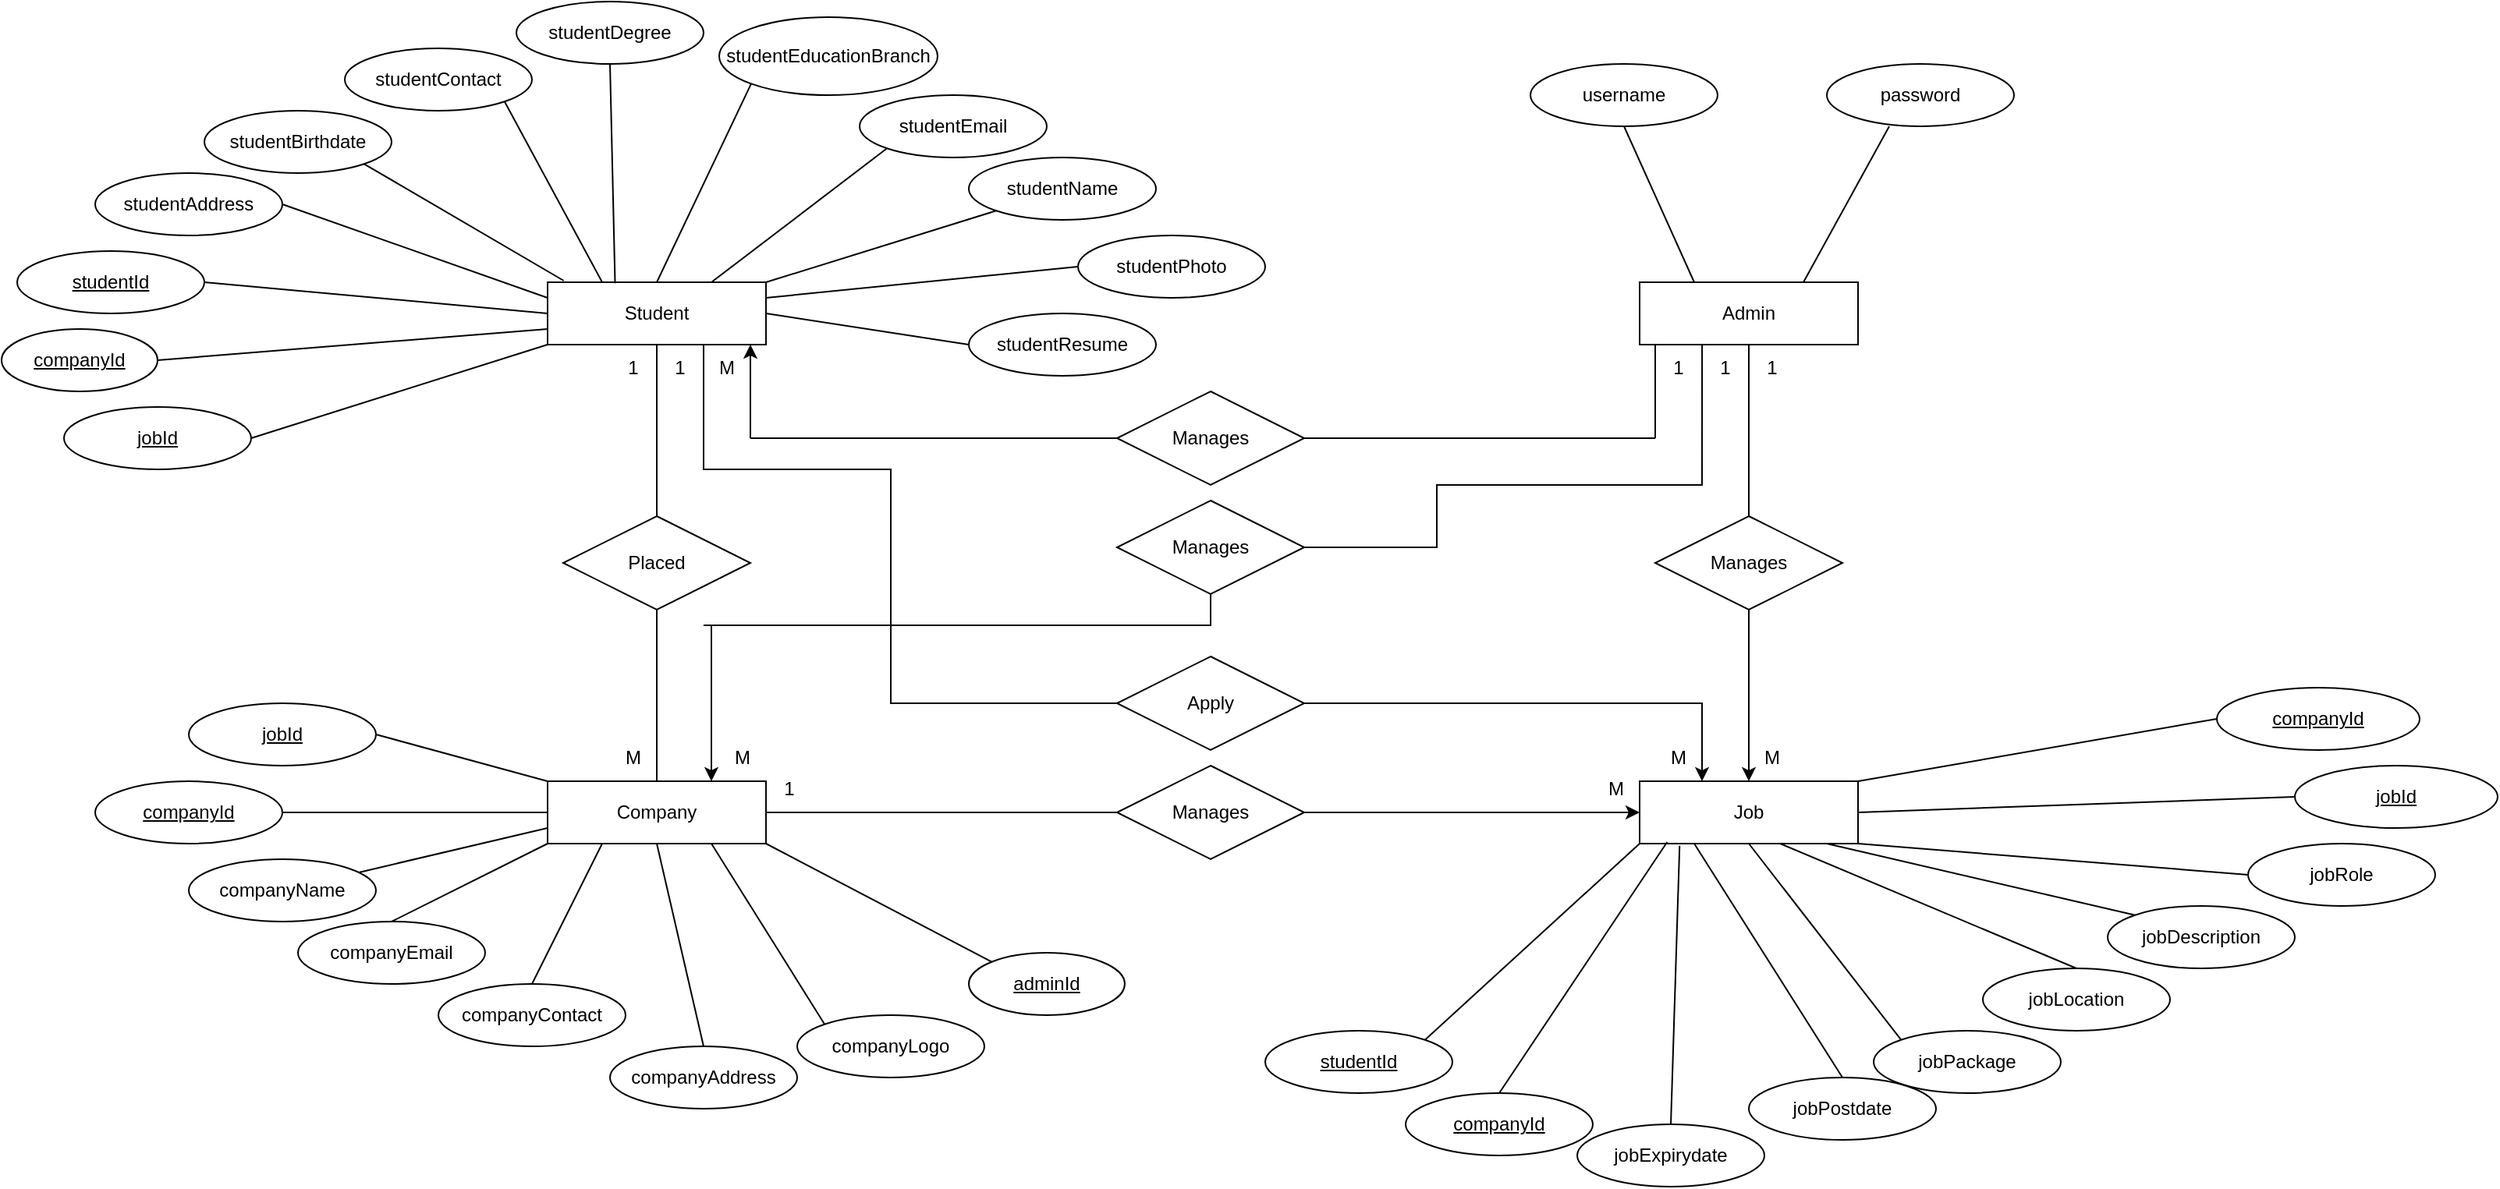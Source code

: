 <mxfile version="18.1.1" type="github">
  <diagram id="R2lEEEUBdFMjLlhIrx00" name="Page-1">
    <mxGraphModel dx="1888" dy="481" grid="1" gridSize="10" guides="1" tooltips="1" connect="1" arrows="1" fold="1" page="1" pageScale="1" pageWidth="850" pageHeight="1100" math="0" shadow="0" extFonts="Permanent Marker^https://fonts.googleapis.com/css?family=Permanent+Marker">
      <root>
        <mxCell id="0" />
        <mxCell id="1" parent="0" />
        <mxCell id="Cz0Fd0L8Cuyesp5xmP6k-1" value="Student" style="rounded=0;whiteSpace=wrap;html=1;" parent="1" vertex="1">
          <mxGeometry x="60" y="200" width="140" height="40" as="geometry" />
        </mxCell>
        <mxCell id="Cz0Fd0L8Cuyesp5xmP6k-5" value="studentName" style="ellipse;whiteSpace=wrap;html=1;" parent="1" vertex="1">
          <mxGeometry x="330" y="120" width="120" height="40" as="geometry" />
        </mxCell>
        <mxCell id="Cz0Fd0L8Cuyesp5xmP6k-6" value="studentEmail" style="ellipse;whiteSpace=wrap;html=1;" parent="1" vertex="1">
          <mxGeometry x="260" y="80" width="120" height="40" as="geometry" />
        </mxCell>
        <mxCell id="Cz0Fd0L8Cuyesp5xmP6k-7" value="studentEducationBranch" style="ellipse;whiteSpace=wrap;html=1;" parent="1" vertex="1">
          <mxGeometry x="170" y="30" width="140" height="50" as="geometry" />
        </mxCell>
        <mxCell id="Cz0Fd0L8Cuyesp5xmP6k-8" value="studentDegree" style="ellipse;whiteSpace=wrap;html=1;" parent="1" vertex="1">
          <mxGeometry x="40" y="20" width="120" height="40" as="geometry" />
        </mxCell>
        <mxCell id="Cz0Fd0L8Cuyesp5xmP6k-9" value="studentContact" style="ellipse;whiteSpace=wrap;html=1;" parent="1" vertex="1">
          <mxGeometry x="-70" y="50" width="120" height="40" as="geometry" />
        </mxCell>
        <mxCell id="Cz0Fd0L8Cuyesp5xmP6k-10" value="studentBirthdate" style="ellipse;whiteSpace=wrap;html=1;" parent="1" vertex="1">
          <mxGeometry x="-160" y="90" width="120" height="40" as="geometry" />
        </mxCell>
        <mxCell id="Cz0Fd0L8Cuyesp5xmP6k-11" value="studentAddress" style="ellipse;whiteSpace=wrap;html=1;" parent="1" vertex="1">
          <mxGeometry x="-230" y="130" width="120" height="40" as="geometry" />
        </mxCell>
        <mxCell id="Cz0Fd0L8Cuyesp5xmP6k-13" value="" style="endArrow=none;html=1;rounded=0;entryX=0.5;entryY=1;entryDx=0;entryDy=0;exitX=0.309;exitY=0.015;exitDx=0;exitDy=0;exitPerimeter=0;" parent="1" source="Cz0Fd0L8Cuyesp5xmP6k-1" target="Cz0Fd0L8Cuyesp5xmP6k-8" edge="1">
          <mxGeometry width="50" height="50" relative="1" as="geometry">
            <mxPoint x="190" y="170" as="sourcePoint" />
            <mxPoint x="240" y="120" as="targetPoint" />
          </mxGeometry>
        </mxCell>
        <mxCell id="Cz0Fd0L8Cuyesp5xmP6k-14" value="" style="endArrow=none;html=1;rounded=0;entryX=0;entryY=1;entryDx=0;entryDy=0;exitX=0.5;exitY=0;exitDx=0;exitDy=0;" parent="1" source="Cz0Fd0L8Cuyesp5xmP6k-1" target="Cz0Fd0L8Cuyesp5xmP6k-7" edge="1">
          <mxGeometry width="50" height="50" relative="1" as="geometry">
            <mxPoint x="200" y="180" as="sourcePoint" />
            <mxPoint x="220" y="130" as="targetPoint" />
          </mxGeometry>
        </mxCell>
        <mxCell id="Cz0Fd0L8Cuyesp5xmP6k-15" value="" style="endArrow=none;html=1;rounded=0;entryX=0;entryY=1;entryDx=0;entryDy=0;exitX=0.75;exitY=0;exitDx=0;exitDy=0;" parent="1" source="Cz0Fd0L8Cuyesp5xmP6k-1" target="Cz0Fd0L8Cuyesp5xmP6k-6" edge="1">
          <mxGeometry width="50" height="50" relative="1" as="geometry">
            <mxPoint x="210" y="190" as="sourcePoint" />
            <mxPoint x="260" y="140" as="targetPoint" />
          </mxGeometry>
        </mxCell>
        <mxCell id="Cz0Fd0L8Cuyesp5xmP6k-16" value="" style="endArrow=none;html=1;rounded=0;entryX=1;entryY=0.5;entryDx=0;entryDy=0;exitX=0;exitY=0.75;exitDx=0;exitDy=0;" parent="1" source="Cz0Fd0L8Cuyesp5xmP6k-1" edge="1">
          <mxGeometry width="50" height="50" relative="1" as="geometry">
            <mxPoint x="220" y="200" as="sourcePoint" />
            <mxPoint x="-190" y="250" as="targetPoint" />
          </mxGeometry>
        </mxCell>
        <mxCell id="Cz0Fd0L8Cuyesp5xmP6k-18" value="" style="endArrow=none;html=1;rounded=0;entryX=1;entryY=0.5;entryDx=0;entryDy=0;exitX=0;exitY=0.5;exitDx=0;exitDy=0;" parent="1" source="Cz0Fd0L8Cuyesp5xmP6k-1" edge="1">
          <mxGeometry width="50" height="50" relative="1" as="geometry">
            <mxPoint x="240" y="220" as="sourcePoint" />
            <mxPoint x="-160" y="200" as="targetPoint" />
          </mxGeometry>
        </mxCell>
        <mxCell id="Cz0Fd0L8Cuyesp5xmP6k-19" value="" style="endArrow=none;html=1;rounded=0;entryX=0;entryY=1;entryDx=0;entryDy=0;exitX=1;exitY=0;exitDx=0;exitDy=0;exitPerimeter=0;" parent="1" source="Cz0Fd0L8Cuyesp5xmP6k-1" target="Cz0Fd0L8Cuyesp5xmP6k-5" edge="1">
          <mxGeometry width="50" height="50" relative="1" as="geometry">
            <mxPoint x="250" y="230" as="sourcePoint" />
            <mxPoint x="300" y="180" as="targetPoint" />
          </mxGeometry>
        </mxCell>
        <mxCell id="Cz0Fd0L8Cuyesp5xmP6k-20" value="" style="endArrow=none;html=1;rounded=0;entryX=1;entryY=0.5;entryDx=0;entryDy=0;exitX=0;exitY=0.25;exitDx=0;exitDy=0;" parent="1" source="Cz0Fd0L8Cuyesp5xmP6k-1" target="Cz0Fd0L8Cuyesp5xmP6k-11" edge="1">
          <mxGeometry width="50" height="50" relative="1" as="geometry">
            <mxPoint x="260" y="240" as="sourcePoint" />
            <mxPoint x="310" y="190" as="targetPoint" />
          </mxGeometry>
        </mxCell>
        <mxCell id="Cz0Fd0L8Cuyesp5xmP6k-21" value="" style="endArrow=none;html=1;rounded=0;entryX=1;entryY=1;entryDx=0;entryDy=0;exitX=0.074;exitY=-0.025;exitDx=0;exitDy=0;exitPerimeter=0;" parent="1" source="Cz0Fd0L8Cuyesp5xmP6k-1" target="Cz0Fd0L8Cuyesp5xmP6k-10" edge="1">
          <mxGeometry width="50" height="50" relative="1" as="geometry">
            <mxPoint x="270" y="250" as="sourcePoint" />
            <mxPoint x="320" y="200" as="targetPoint" />
          </mxGeometry>
        </mxCell>
        <mxCell id="Cz0Fd0L8Cuyesp5xmP6k-22" value="" style="endArrow=none;html=1;rounded=0;entryX=1;entryY=1;entryDx=0;entryDy=0;exitX=0.25;exitY=0;exitDx=0;exitDy=0;" parent="1" source="Cz0Fd0L8Cuyesp5xmP6k-1" target="Cz0Fd0L8Cuyesp5xmP6k-9" edge="1">
          <mxGeometry width="50" height="50" relative="1" as="geometry">
            <mxPoint x="280" y="260" as="sourcePoint" />
            <mxPoint x="330" y="210" as="targetPoint" />
          </mxGeometry>
        </mxCell>
        <mxCell id="Cz0Fd0L8Cuyesp5xmP6k-23" value="studentId" style="ellipse;whiteSpace=wrap;html=1;align=center;fontStyle=4;" parent="1" vertex="1">
          <mxGeometry x="-280" y="180" width="120" height="40" as="geometry" />
        </mxCell>
        <mxCell id="Cz0Fd0L8Cuyesp5xmP6k-24" value="studentResume" style="ellipse;whiteSpace=wrap;html=1;" parent="1" vertex="1">
          <mxGeometry x="330" y="220" width="120" height="40" as="geometry" />
        </mxCell>
        <mxCell id="Cz0Fd0L8Cuyesp5xmP6k-25" value="studentPhoto" style="ellipse;whiteSpace=wrap;html=1;" parent="1" vertex="1">
          <mxGeometry x="400" y="170" width="120" height="40" as="geometry" />
        </mxCell>
        <mxCell id="Cz0Fd0L8Cuyesp5xmP6k-26" value="" style="endArrow=none;html=1;rounded=0;exitX=1;exitY=0.5;exitDx=0;exitDy=0;entryX=0;entryY=0.5;entryDx=0;entryDy=0;" parent="1" source="Cz0Fd0L8Cuyesp5xmP6k-1" target="Cz0Fd0L8Cuyesp5xmP6k-24" edge="1">
          <mxGeometry width="50" height="50" relative="1" as="geometry">
            <mxPoint x="190" y="170" as="sourcePoint" />
            <mxPoint x="320" y="230" as="targetPoint" />
          </mxGeometry>
        </mxCell>
        <mxCell id="Cz0Fd0L8Cuyesp5xmP6k-27" value="" style="endArrow=none;html=1;rounded=0;entryX=0;entryY=0.5;entryDx=0;entryDy=0;exitX=1;exitY=0.25;exitDx=0;exitDy=0;" parent="1" source="Cz0Fd0L8Cuyesp5xmP6k-1" target="Cz0Fd0L8Cuyesp5xmP6k-25" edge="1">
          <mxGeometry width="50" height="50" relative="1" as="geometry">
            <mxPoint x="200" y="180" as="sourcePoint" />
            <mxPoint x="250" y="130" as="targetPoint" />
          </mxGeometry>
        </mxCell>
        <mxCell id="Cz0Fd0L8Cuyesp5xmP6k-28" value="companyId" style="ellipse;whiteSpace=wrap;html=1;align=center;fontStyle=4;" parent="1" vertex="1">
          <mxGeometry x="-290" y="230" width="100" height="40" as="geometry" />
        </mxCell>
        <mxCell id="Cz0Fd0L8Cuyesp5xmP6k-51" value="Company" style="rounded=0;whiteSpace=wrap;html=1;" parent="1" vertex="1">
          <mxGeometry x="60" y="520" width="140" height="40" as="geometry" />
        </mxCell>
        <mxCell id="Cz0Fd0L8Cuyesp5xmP6k-52" value="companyId" style="ellipse;whiteSpace=wrap;html=1;align=center;fontStyle=4;" parent="1" vertex="1">
          <mxGeometry x="-230" y="520" width="120" height="40" as="geometry" />
        </mxCell>
        <mxCell id="Cz0Fd0L8Cuyesp5xmP6k-54" value="companyName" style="ellipse;whiteSpace=wrap;html=1;" parent="1" vertex="1">
          <mxGeometry x="-170" y="570" width="120" height="40" as="geometry" />
        </mxCell>
        <mxCell id="Cz0Fd0L8Cuyesp5xmP6k-55" value="companyContact" style="ellipse;whiteSpace=wrap;html=1;" parent="1" vertex="1">
          <mxGeometry x="-10" y="650" width="120" height="40" as="geometry" />
        </mxCell>
        <mxCell id="Cz0Fd0L8Cuyesp5xmP6k-56" value="companyEmail" style="ellipse;whiteSpace=wrap;html=1;" parent="1" vertex="1">
          <mxGeometry x="-100" y="610" width="120" height="40" as="geometry" />
        </mxCell>
        <mxCell id="Cz0Fd0L8Cuyesp5xmP6k-57" value="companyAddress" style="ellipse;whiteSpace=wrap;html=1;" parent="1" vertex="1">
          <mxGeometry x="100" y="690" width="120" height="40" as="geometry" />
        </mxCell>
        <mxCell id="Cz0Fd0L8Cuyesp5xmP6k-58" value="companyLogo" style="ellipse;whiteSpace=wrap;html=1;" parent="1" vertex="1">
          <mxGeometry x="220" y="670" width="120" height="40" as="geometry" />
        </mxCell>
        <mxCell id="Cz0Fd0L8Cuyesp5xmP6k-59" value="" style="endArrow=none;html=1;rounded=0;entryX=0;entryY=0.5;entryDx=0;entryDy=0;" parent="1" target="Cz0Fd0L8Cuyesp5xmP6k-51" edge="1">
          <mxGeometry width="50" height="50" relative="1" as="geometry">
            <mxPoint x="-110" y="540" as="sourcePoint" />
            <mxPoint x="-60" y="490" as="targetPoint" />
          </mxGeometry>
        </mxCell>
        <mxCell id="Cz0Fd0L8Cuyesp5xmP6k-60" value="" style="endArrow=none;html=1;rounded=0;exitX=0;exitY=0.75;exitDx=0;exitDy=0;" parent="1" source="Cz0Fd0L8Cuyesp5xmP6k-51" target="Cz0Fd0L8Cuyesp5xmP6k-54" edge="1">
          <mxGeometry width="50" height="50" relative="1" as="geometry">
            <mxPoint x="200" y="470" as="sourcePoint" />
            <mxPoint x="250" y="420" as="targetPoint" />
          </mxGeometry>
        </mxCell>
        <mxCell id="Cz0Fd0L8Cuyesp5xmP6k-61" value="" style="endArrow=none;html=1;rounded=0;entryX=0;entryY=1;entryDx=0;entryDy=0;exitX=0.5;exitY=0;exitDx=0;exitDy=0;" parent="1" source="Cz0Fd0L8Cuyesp5xmP6k-56" target="Cz0Fd0L8Cuyesp5xmP6k-51" edge="1">
          <mxGeometry width="50" height="50" relative="1" as="geometry">
            <mxPoint x="210" y="480" as="sourcePoint" />
            <mxPoint x="260" y="430" as="targetPoint" />
          </mxGeometry>
        </mxCell>
        <mxCell id="Cz0Fd0L8Cuyesp5xmP6k-62" value="" style="endArrow=none;html=1;rounded=0;entryX=0.5;entryY=0;entryDx=0;entryDy=0;exitX=0.25;exitY=1;exitDx=0;exitDy=0;" parent="1" source="Cz0Fd0L8Cuyesp5xmP6k-51" target="Cz0Fd0L8Cuyesp5xmP6k-55" edge="1">
          <mxGeometry width="50" height="50" relative="1" as="geometry">
            <mxPoint x="220" y="490" as="sourcePoint" />
            <mxPoint x="270" y="440" as="targetPoint" />
          </mxGeometry>
        </mxCell>
        <mxCell id="Cz0Fd0L8Cuyesp5xmP6k-63" value="" style="endArrow=none;html=1;rounded=0;entryX=0.5;entryY=1;entryDx=0;entryDy=0;exitX=0.5;exitY=0;exitDx=0;exitDy=0;" parent="1" source="Cz0Fd0L8Cuyesp5xmP6k-57" target="Cz0Fd0L8Cuyesp5xmP6k-51" edge="1">
          <mxGeometry width="50" height="50" relative="1" as="geometry">
            <mxPoint x="230" y="500" as="sourcePoint" />
            <mxPoint x="280" y="450" as="targetPoint" />
          </mxGeometry>
        </mxCell>
        <mxCell id="Cz0Fd0L8Cuyesp5xmP6k-64" value="" style="endArrow=none;html=1;rounded=0;entryX=0.75;entryY=1;entryDx=0;entryDy=0;exitX=0;exitY=0;exitDx=0;exitDy=0;" parent="1" source="Cz0Fd0L8Cuyesp5xmP6k-58" target="Cz0Fd0L8Cuyesp5xmP6k-51" edge="1">
          <mxGeometry width="50" height="50" relative="1" as="geometry">
            <mxPoint x="240" y="510" as="sourcePoint" />
            <mxPoint x="290" y="460" as="targetPoint" />
          </mxGeometry>
        </mxCell>
        <mxCell id="Cz0Fd0L8Cuyesp5xmP6k-65" value="" style="endArrow=none;html=1;rounded=0;entryX=0;entryY=0;entryDx=0;entryDy=0;exitX=1;exitY=1;exitDx=0;exitDy=0;" parent="1" source="Cz0Fd0L8Cuyesp5xmP6k-51" target="Cz0Fd0L8Cuyesp5xmP6k-66" edge="1">
          <mxGeometry width="50" height="50" relative="1" as="geometry">
            <mxPoint x="250" y="520" as="sourcePoint" />
            <mxPoint x="300" y="470" as="targetPoint" />
          </mxGeometry>
        </mxCell>
        <mxCell id="Cz0Fd0L8Cuyesp5xmP6k-66" value="adminId" style="ellipse;whiteSpace=wrap;html=1;align=center;fontStyle=4;" parent="1" vertex="1">
          <mxGeometry x="330" y="630" width="100" height="40" as="geometry" />
        </mxCell>
        <mxCell id="Cz0Fd0L8Cuyesp5xmP6k-69" value="Job" style="rounded=0;whiteSpace=wrap;html=1;" parent="1" vertex="1">
          <mxGeometry x="760" y="520" width="140" height="40" as="geometry" />
        </mxCell>
        <mxCell id="Cz0Fd0L8Cuyesp5xmP6k-70" value="jobRole" style="ellipse;whiteSpace=wrap;html=1;" parent="1" vertex="1">
          <mxGeometry x="1150" y="560" width="120" height="40" as="geometry" />
        </mxCell>
        <mxCell id="Cz0Fd0L8Cuyesp5xmP6k-71" value="jobLocation" style="ellipse;whiteSpace=wrap;html=1;" parent="1" vertex="1">
          <mxGeometry x="980" y="640" width="120" height="40" as="geometry" />
        </mxCell>
        <mxCell id="Cz0Fd0L8Cuyesp5xmP6k-72" value="jobPackage" style="ellipse;whiteSpace=wrap;html=1;" parent="1" vertex="1">
          <mxGeometry x="910" y="680" width="120" height="40" as="geometry" />
        </mxCell>
        <mxCell id="Cz0Fd0L8Cuyesp5xmP6k-73" value="jobPostdate" style="ellipse;whiteSpace=wrap;html=1;" parent="1" vertex="1">
          <mxGeometry x="830" y="710" width="120" height="40" as="geometry" />
        </mxCell>
        <mxCell id="Cz0Fd0L8Cuyesp5xmP6k-74" value="jobDescription" style="ellipse;whiteSpace=wrap;html=1;" parent="1" vertex="1">
          <mxGeometry x="1060" y="600" width="120" height="40" as="geometry" />
        </mxCell>
        <mxCell id="Cz0Fd0L8Cuyesp5xmP6k-75" value="jobExpirydate" style="ellipse;whiteSpace=wrap;html=1;" parent="1" vertex="1">
          <mxGeometry x="720" y="740" width="120" height="40" as="geometry" />
        </mxCell>
        <mxCell id="Cz0Fd0L8Cuyesp5xmP6k-77" value="jobId" style="ellipse;whiteSpace=wrap;html=1;align=center;fontStyle=4;" parent="1" vertex="1">
          <mxGeometry x="1180" y="510" width="130" height="40" as="geometry" />
        </mxCell>
        <mxCell id="Cz0Fd0L8Cuyesp5xmP6k-78" value="" style="endArrow=none;html=1;rounded=0;entryX=1;entryY=0.5;entryDx=0;entryDy=0;exitX=0;exitY=0.5;exitDx=0;exitDy=0;" parent="1" source="Cz0Fd0L8Cuyesp5xmP6k-77" target="Cz0Fd0L8Cuyesp5xmP6k-69" edge="1">
          <mxGeometry width="50" height="50" relative="1" as="geometry">
            <mxPoint x="970" y="590" as="sourcePoint" />
            <mxPoint x="990" y="520" as="targetPoint" />
          </mxGeometry>
        </mxCell>
        <mxCell id="Cz0Fd0L8Cuyesp5xmP6k-79" value="" style="endArrow=none;html=1;rounded=0;entryX=1;entryY=1;entryDx=0;entryDy=0;exitX=0;exitY=0.5;exitDx=0;exitDy=0;" parent="1" source="Cz0Fd0L8Cuyesp5xmP6k-70" target="Cz0Fd0L8Cuyesp5xmP6k-69" edge="1">
          <mxGeometry width="50" height="50" relative="1" as="geometry">
            <mxPoint x="980" y="600" as="sourcePoint" />
            <mxPoint x="1000" y="530" as="targetPoint" />
          </mxGeometry>
        </mxCell>
        <mxCell id="Cz0Fd0L8Cuyesp5xmP6k-80" value="" style="endArrow=none;html=1;rounded=0;exitX=0;exitY=0;exitDx=0;exitDy=0;" parent="1" source="Cz0Fd0L8Cuyesp5xmP6k-74" edge="1">
          <mxGeometry width="50" height="50" relative="1" as="geometry">
            <mxPoint x="990" y="610" as="sourcePoint" />
            <mxPoint x="880" y="560" as="targetPoint" />
          </mxGeometry>
        </mxCell>
        <mxCell id="Cz0Fd0L8Cuyesp5xmP6k-81" value="" style="endArrow=none;html=1;rounded=0;exitX=0.5;exitY=0;exitDx=0;exitDy=0;" parent="1" source="Cz0Fd0L8Cuyesp5xmP6k-71" edge="1">
          <mxGeometry width="50" height="50" relative="1" as="geometry">
            <mxPoint x="1000" y="620" as="sourcePoint" />
            <mxPoint x="850" y="560" as="targetPoint" />
          </mxGeometry>
        </mxCell>
        <mxCell id="Cz0Fd0L8Cuyesp5xmP6k-82" value="" style="endArrow=none;html=1;rounded=0;entryX=0.5;entryY=1;entryDx=0;entryDy=0;exitX=0;exitY=0;exitDx=0;exitDy=0;" parent="1" source="Cz0Fd0L8Cuyesp5xmP6k-72" target="Cz0Fd0L8Cuyesp5xmP6k-69" edge="1">
          <mxGeometry width="50" height="50" relative="1" as="geometry">
            <mxPoint x="1010" y="630" as="sourcePoint" />
            <mxPoint x="1030" y="560" as="targetPoint" />
          </mxGeometry>
        </mxCell>
        <mxCell id="Cz0Fd0L8Cuyesp5xmP6k-83" value="" style="endArrow=none;html=1;rounded=0;entryX=0.25;entryY=1;entryDx=0;entryDy=0;exitX=0.5;exitY=0;exitDx=0;exitDy=0;" parent="1" source="Cz0Fd0L8Cuyesp5xmP6k-73" target="Cz0Fd0L8Cuyesp5xmP6k-69" edge="1">
          <mxGeometry width="50" height="50" relative="1" as="geometry">
            <mxPoint x="1020" y="640" as="sourcePoint" />
            <mxPoint x="1040" y="570" as="targetPoint" />
          </mxGeometry>
        </mxCell>
        <mxCell id="Cz0Fd0L8Cuyesp5xmP6k-84" value="" style="endArrow=none;html=1;rounded=0;entryX=0.183;entryY=1.035;entryDx=0;entryDy=0;entryPerimeter=0;exitX=0.5;exitY=0;exitDx=0;exitDy=0;" parent="1" source="Cz0Fd0L8Cuyesp5xmP6k-75" target="Cz0Fd0L8Cuyesp5xmP6k-69" edge="1">
          <mxGeometry width="50" height="50" relative="1" as="geometry">
            <mxPoint x="1030" y="650" as="sourcePoint" />
            <mxPoint x="1050" y="580" as="targetPoint" />
          </mxGeometry>
        </mxCell>
        <mxCell id="Cz0Fd0L8Cuyesp5xmP6k-85" value="companyId" style="ellipse;whiteSpace=wrap;html=1;align=center;fontStyle=4;" parent="1" vertex="1">
          <mxGeometry x="610" y="720" width="120" height="40" as="geometry" />
        </mxCell>
        <mxCell id="Cz0Fd0L8Cuyesp5xmP6k-87" value="studentId" style="ellipse;whiteSpace=wrap;html=1;align=center;fontStyle=4;" parent="1" vertex="1">
          <mxGeometry x="520" y="680" width="120" height="40" as="geometry" />
        </mxCell>
        <mxCell id="Cz0Fd0L8Cuyesp5xmP6k-90" value="" style="endArrow=none;html=1;rounded=0;entryX=0;entryY=1;entryDx=0;entryDy=0;exitX=1;exitY=0;exitDx=0;exitDy=0;" parent="1" source="Cz0Fd0L8Cuyesp5xmP6k-87" target="Cz0Fd0L8Cuyesp5xmP6k-69" edge="1">
          <mxGeometry width="50" height="50" relative="1" as="geometry">
            <mxPoint x="800" y="780" as="sourcePoint" />
            <mxPoint x="805.62" y="581.4" as="targetPoint" />
          </mxGeometry>
        </mxCell>
        <mxCell id="Cz0Fd0L8Cuyesp5xmP6k-91" value="" style="endArrow=none;html=1;rounded=0;entryX=0.126;entryY=0.975;entryDx=0;entryDy=0;entryPerimeter=0;exitX=0.5;exitY=0;exitDx=0;exitDy=0;" parent="1" source="Cz0Fd0L8Cuyesp5xmP6k-85" target="Cz0Fd0L8Cuyesp5xmP6k-69" edge="1">
          <mxGeometry width="50" height="50" relative="1" as="geometry">
            <mxPoint x="810" y="790" as="sourcePoint" />
            <mxPoint x="815.62" y="591.4" as="targetPoint" />
          </mxGeometry>
        </mxCell>
        <mxCell id="Cz0Fd0L8Cuyesp5xmP6k-93" value="Admin" style="rounded=0;whiteSpace=wrap;html=1;" parent="1" vertex="1">
          <mxGeometry x="760" y="200" width="140" height="40" as="geometry" />
        </mxCell>
        <mxCell id="Cz0Fd0L8Cuyesp5xmP6k-101" value="" style="endArrow=none;html=1;rounded=0;exitX=0.25;exitY=0;exitDx=0;exitDy=0;" parent="1" source="Cz0Fd0L8Cuyesp5xmP6k-93" edge="1">
          <mxGeometry width="50" height="50" relative="1" as="geometry">
            <mxPoint x="800" y="220" as="sourcePoint" />
            <mxPoint x="750" y="100" as="targetPoint" />
          </mxGeometry>
        </mxCell>
        <mxCell id="Cz0Fd0L8Cuyesp5xmP6k-103" value="" style="endArrow=none;html=1;rounded=0;exitX=0.75;exitY=0;exitDx=0;exitDy=0;" parent="1" source="Cz0Fd0L8Cuyesp5xmP6k-93" edge="1">
          <mxGeometry width="50" height="50" relative="1" as="geometry">
            <mxPoint x="850" y="220" as="sourcePoint" />
            <mxPoint x="920" y="100" as="targetPoint" />
          </mxGeometry>
        </mxCell>
        <mxCell id="Cz0Fd0L8Cuyesp5xmP6k-113" value="Placed" style="shape=rhombus;perimeter=rhombusPerimeter;whiteSpace=wrap;html=1;align=center;" parent="1" vertex="1">
          <mxGeometry x="70" y="350" width="120" height="60" as="geometry" />
        </mxCell>
        <mxCell id="Cz0Fd0L8Cuyesp5xmP6k-117" value="" style="endArrow=none;html=1;rounded=0;exitX=0.5;exitY=1;exitDx=0;exitDy=0;entryX=0.5;entryY=0;entryDx=0;entryDy=0;" parent="1" source="Cz0Fd0L8Cuyesp5xmP6k-1" target="Cz0Fd0L8Cuyesp5xmP6k-113" edge="1">
          <mxGeometry relative="1" as="geometry">
            <mxPoint x="320" y="380" as="sourcePoint" />
            <mxPoint x="480" y="380" as="targetPoint" />
          </mxGeometry>
        </mxCell>
        <mxCell id="Cz0Fd0L8Cuyesp5xmP6k-118" value="" style="endArrow=none;html=1;rounded=0;exitX=0.5;exitY=1;exitDx=0;exitDy=0;entryX=0.5;entryY=0;entryDx=0;entryDy=0;" parent="1" source="Cz0Fd0L8Cuyesp5xmP6k-113" target="Cz0Fd0L8Cuyesp5xmP6k-51" edge="1">
          <mxGeometry relative="1" as="geometry">
            <mxPoint x="140" y="250" as="sourcePoint" />
            <mxPoint x="140" y="360" as="targetPoint" />
          </mxGeometry>
        </mxCell>
        <mxCell id="Cz0Fd0L8Cuyesp5xmP6k-121" value="1" style="text;html=1;strokeColor=none;fillColor=none;align=center;verticalAlign=middle;whiteSpace=wrap;rounded=0;" parent="1" vertex="1">
          <mxGeometry x="100" y="240" width="30" height="30" as="geometry" />
        </mxCell>
        <mxCell id="Cz0Fd0L8Cuyesp5xmP6k-122" value="M" style="text;html=1;strokeColor=none;fillColor=none;align=center;verticalAlign=middle;whiteSpace=wrap;rounded=0;" parent="1" vertex="1">
          <mxGeometry x="100" y="490" width="30" height="30" as="geometry" />
        </mxCell>
        <mxCell id="Cz0Fd0L8Cuyesp5xmP6k-130" value="username" style="ellipse;whiteSpace=wrap;html=1;" parent="1" vertex="1">
          <mxGeometry x="690" y="60" width="120" height="40" as="geometry" />
        </mxCell>
        <mxCell id="Cz0Fd0L8Cuyesp5xmP6k-132" value="password" style="ellipse;whiteSpace=wrap;html=1;" parent="1" vertex="1">
          <mxGeometry x="880" y="60" width="120" height="40" as="geometry" />
        </mxCell>
        <mxCell id="Cz0Fd0L8Cuyesp5xmP6k-133" value="Manages" style="shape=rhombus;perimeter=rhombusPerimeter;whiteSpace=wrap;html=1;align=center;" parent="1" vertex="1">
          <mxGeometry x="425" y="340" width="120" height="60" as="geometry" />
        </mxCell>
        <mxCell id="Cz0Fd0L8Cuyesp5xmP6k-134" value="Manages" style="shape=rhombus;perimeter=rhombusPerimeter;whiteSpace=wrap;html=1;align=center;" parent="1" vertex="1">
          <mxGeometry x="425" y="270" width="120" height="60" as="geometry" />
        </mxCell>
        <mxCell id="Cz0Fd0L8Cuyesp5xmP6k-136" value="Manages" style="shape=rhombus;perimeter=rhombusPerimeter;whiteSpace=wrap;html=1;align=center;" parent="1" vertex="1">
          <mxGeometry x="770" y="350" width="120" height="60" as="geometry" />
        </mxCell>
        <mxCell id="Cz0Fd0L8Cuyesp5xmP6k-137" value="" style="endArrow=classic;html=1;rounded=0;entryX=1;entryY=0;entryDx=0;entryDy=0;" parent="1" target="Cz0Fd0L8Cuyesp5xmP6k-142" edge="1">
          <mxGeometry width="50" height="50" relative="1" as="geometry">
            <mxPoint x="190" y="300" as="sourcePoint" />
            <mxPoint x="560" y="360" as="targetPoint" />
          </mxGeometry>
        </mxCell>
        <mxCell id="Cz0Fd0L8Cuyesp5xmP6k-138" value="" style="endArrow=none;html=1;rounded=0;entryX=0;entryY=0.5;entryDx=0;entryDy=0;" parent="1" target="Cz0Fd0L8Cuyesp5xmP6k-134" edge="1">
          <mxGeometry width="50" height="50" relative="1" as="geometry">
            <mxPoint x="190" y="300" as="sourcePoint" />
            <mxPoint x="420" y="300" as="targetPoint" />
            <Array as="points">
              <mxPoint x="320" y="300" />
            </Array>
          </mxGeometry>
        </mxCell>
        <mxCell id="Cz0Fd0L8Cuyesp5xmP6k-139" value="" style="endArrow=none;html=1;rounded=0;entryX=1;entryY=0.5;entryDx=0;entryDy=0;" parent="1" target="Cz0Fd0L8Cuyesp5xmP6k-134" edge="1">
          <mxGeometry width="50" height="50" relative="1" as="geometry">
            <mxPoint x="660" y="300" as="sourcePoint" />
            <mxPoint x="435" y="310" as="targetPoint" />
            <Array as="points">
              <mxPoint x="770" y="300" />
            </Array>
          </mxGeometry>
        </mxCell>
        <mxCell id="Cz0Fd0L8Cuyesp5xmP6k-140" value="" style="endArrow=none;html=1;rounded=0;entryX=0;entryY=0;entryDx=0;entryDy=0;" parent="1" target="Cz0Fd0L8Cuyesp5xmP6k-141" edge="1">
          <mxGeometry width="50" height="50" relative="1" as="geometry">
            <mxPoint x="770" y="300" as="sourcePoint" />
            <mxPoint x="560" y="360" as="targetPoint" />
          </mxGeometry>
        </mxCell>
        <mxCell id="Cz0Fd0L8Cuyesp5xmP6k-141" value="1" style="text;html=1;strokeColor=none;fillColor=none;align=center;verticalAlign=middle;whiteSpace=wrap;rounded=0;" parent="1" vertex="1">
          <mxGeometry x="770" y="240" width="30" height="30" as="geometry" />
        </mxCell>
        <mxCell id="Cz0Fd0L8Cuyesp5xmP6k-142" value="M" style="text;html=1;strokeColor=none;fillColor=none;align=center;verticalAlign=middle;whiteSpace=wrap;rounded=0;" parent="1" vertex="1">
          <mxGeometry x="160" y="240" width="30" height="30" as="geometry" />
        </mxCell>
        <mxCell id="Cz0Fd0L8Cuyesp5xmP6k-143" value="" style="endArrow=classic;html=1;rounded=0;exitX=0.5;exitY=1;exitDx=0;exitDy=0;entryX=0.5;entryY=0;entryDx=0;entryDy=0;" parent="1" source="Cz0Fd0L8Cuyesp5xmP6k-136" target="Cz0Fd0L8Cuyesp5xmP6k-69" edge="1">
          <mxGeometry width="50" height="50" relative="1" as="geometry">
            <mxPoint x="510" y="410" as="sourcePoint" />
            <mxPoint x="560" y="360" as="targetPoint" />
          </mxGeometry>
        </mxCell>
        <mxCell id="Cz0Fd0L8Cuyesp5xmP6k-144" value="" style="endArrow=none;html=1;rounded=0;entryX=0.5;entryY=1;entryDx=0;entryDy=0;exitX=0.5;exitY=0;exitDx=0;exitDy=0;" parent="1" source="Cz0Fd0L8Cuyesp5xmP6k-136" target="Cz0Fd0L8Cuyesp5xmP6k-93" edge="1">
          <mxGeometry width="50" height="50" relative="1" as="geometry">
            <mxPoint x="510" y="410" as="sourcePoint" />
            <mxPoint x="560" y="360" as="targetPoint" />
          </mxGeometry>
        </mxCell>
        <mxCell id="Cz0Fd0L8Cuyesp5xmP6k-145" value="M" style="text;html=1;strokeColor=none;fillColor=none;align=center;verticalAlign=middle;whiteSpace=wrap;rounded=0;" parent="1" vertex="1">
          <mxGeometry x="830" y="490" width="30" height="30" as="geometry" />
        </mxCell>
        <mxCell id="Cz0Fd0L8Cuyesp5xmP6k-146" value="1" style="text;html=1;strokeColor=none;fillColor=none;align=center;verticalAlign=middle;whiteSpace=wrap;rounded=0;" parent="1" vertex="1">
          <mxGeometry x="830" y="240" width="30" height="30" as="geometry" />
        </mxCell>
        <mxCell id="Cz0Fd0L8Cuyesp5xmP6k-147" value="" style="endArrow=classic;html=1;rounded=0;entryX=0.75;entryY=0;entryDx=0;entryDy=0;" parent="1" target="Cz0Fd0L8Cuyesp5xmP6k-51" edge="1">
          <mxGeometry width="50" height="50" relative="1" as="geometry">
            <mxPoint x="165" y="420" as="sourcePoint" />
            <mxPoint x="560" y="360" as="targetPoint" />
          </mxGeometry>
        </mxCell>
        <mxCell id="Cz0Fd0L8Cuyesp5xmP6k-148" value="" style="endArrow=none;html=1;rounded=0;entryX=0.5;entryY=1;entryDx=0;entryDy=0;" parent="1" target="Cz0Fd0L8Cuyesp5xmP6k-133" edge="1">
          <mxGeometry width="50" height="50" relative="1" as="geometry">
            <mxPoint x="160" y="420" as="sourcePoint" />
            <mxPoint x="480" y="440" as="targetPoint" />
            <Array as="points">
              <mxPoint x="485" y="420" />
            </Array>
          </mxGeometry>
        </mxCell>
        <mxCell id="Cz0Fd0L8Cuyesp5xmP6k-149" value="M" style="text;html=1;strokeColor=none;fillColor=none;align=center;verticalAlign=middle;whiteSpace=wrap;rounded=0;" parent="1" vertex="1">
          <mxGeometry x="170" y="490" width="30" height="30" as="geometry" />
        </mxCell>
        <mxCell id="Cz0Fd0L8Cuyesp5xmP6k-150" value="" style="endArrow=none;html=1;rounded=0;exitX=1;exitY=0.5;exitDx=0;exitDy=0;entryX=0.286;entryY=1;entryDx=0;entryDy=0;entryPerimeter=0;" parent="1" source="Cz0Fd0L8Cuyesp5xmP6k-133" target="Cz0Fd0L8Cuyesp5xmP6k-93" edge="1">
          <mxGeometry width="50" height="50" relative="1" as="geometry">
            <mxPoint x="510" y="410" as="sourcePoint" />
            <mxPoint x="800" y="250" as="targetPoint" />
            <Array as="points">
              <mxPoint x="630" y="370" />
              <mxPoint x="630" y="330" />
              <mxPoint x="800" y="330" />
            </Array>
          </mxGeometry>
        </mxCell>
        <mxCell id="Cz0Fd0L8Cuyesp5xmP6k-151" value="1" style="text;html=1;strokeColor=none;fillColor=none;align=center;verticalAlign=middle;whiteSpace=wrap;rounded=0;" parent="1" vertex="1">
          <mxGeometry x="800" y="240" width="30" height="30" as="geometry" />
        </mxCell>
        <mxCell id="Cz0Fd0L8Cuyesp5xmP6k-152" value="Apply" style="shape=rhombus;perimeter=rhombusPerimeter;whiteSpace=wrap;html=1;align=center;" parent="1" vertex="1">
          <mxGeometry x="425" y="440" width="120" height="60" as="geometry" />
        </mxCell>
        <mxCell id="Cz0Fd0L8Cuyesp5xmP6k-153" value="Manages" style="shape=rhombus;perimeter=rhombusPerimeter;whiteSpace=wrap;html=1;align=center;" parent="1" vertex="1">
          <mxGeometry x="425" y="510" width="120" height="60" as="geometry" />
        </mxCell>
        <mxCell id="Cz0Fd0L8Cuyesp5xmP6k-154" value="" style="endArrow=classic;html=1;rounded=0;entryX=0;entryY=0.5;entryDx=0;entryDy=0;exitX=1;exitY=0.5;exitDx=0;exitDy=0;" parent="1" source="Cz0Fd0L8Cuyesp5xmP6k-153" target="Cz0Fd0L8Cuyesp5xmP6k-69" edge="1">
          <mxGeometry width="50" height="50" relative="1" as="geometry">
            <mxPoint x="410" y="410" as="sourcePoint" />
            <mxPoint x="460" y="360" as="targetPoint" />
          </mxGeometry>
        </mxCell>
        <mxCell id="Cz0Fd0L8Cuyesp5xmP6k-155" value="" style="endArrow=none;html=1;rounded=0;exitX=1;exitY=0.5;exitDx=0;exitDy=0;entryX=0;entryY=0.5;entryDx=0;entryDy=0;" parent="1" source="Cz0Fd0L8Cuyesp5xmP6k-51" target="Cz0Fd0L8Cuyesp5xmP6k-153" edge="1">
          <mxGeometry width="50" height="50" relative="1" as="geometry">
            <mxPoint x="410" y="410" as="sourcePoint" />
            <mxPoint x="460" y="360" as="targetPoint" />
          </mxGeometry>
        </mxCell>
        <mxCell id="Cz0Fd0L8Cuyesp5xmP6k-156" value="1" style="text;html=1;strokeColor=none;fillColor=none;align=center;verticalAlign=middle;whiteSpace=wrap;rounded=0;" parent="1" vertex="1">
          <mxGeometry x="200" y="510" width="30" height="30" as="geometry" />
        </mxCell>
        <mxCell id="Cz0Fd0L8Cuyesp5xmP6k-157" value="M" style="text;html=1;strokeColor=none;fillColor=none;align=center;verticalAlign=middle;whiteSpace=wrap;rounded=0;" parent="1" vertex="1">
          <mxGeometry x="730" y="510" width="30" height="30" as="geometry" />
        </mxCell>
        <mxCell id="Cz0Fd0L8Cuyesp5xmP6k-158" value="" style="endArrow=none;html=1;rounded=0;exitX=0;exitY=0;exitDx=0;exitDy=0;entryX=0;entryY=0.5;entryDx=0;entryDy=0;" parent="1" source="Cz0Fd0L8Cuyesp5xmP6k-142" target="Cz0Fd0L8Cuyesp5xmP6k-152" edge="1">
          <mxGeometry width="50" height="50" relative="1" as="geometry">
            <mxPoint x="410" y="410" as="sourcePoint" />
            <mxPoint x="320" y="320" as="targetPoint" />
            <Array as="points">
              <mxPoint x="160" y="320" />
              <mxPoint x="280" y="320" />
              <mxPoint x="280" y="470" />
            </Array>
          </mxGeometry>
        </mxCell>
        <mxCell id="Cz0Fd0L8Cuyesp5xmP6k-160" value="1" style="text;html=1;strokeColor=none;fillColor=none;align=center;verticalAlign=middle;whiteSpace=wrap;rounded=0;" parent="1" vertex="1">
          <mxGeometry x="130" y="240" width="30" height="30" as="geometry" />
        </mxCell>
        <mxCell id="Cz0Fd0L8Cuyesp5xmP6k-161" value="" style="endArrow=classic;html=1;rounded=0;exitX=1;exitY=0.5;exitDx=0;exitDy=0;" parent="1" source="Cz0Fd0L8Cuyesp5xmP6k-152" edge="1">
          <mxGeometry width="50" height="50" relative="1" as="geometry">
            <mxPoint x="555" y="550" as="sourcePoint" />
            <mxPoint x="800" y="520" as="targetPoint" />
            <Array as="points">
              <mxPoint x="800" y="470" />
            </Array>
          </mxGeometry>
        </mxCell>
        <mxCell id="Cz0Fd0L8Cuyesp5xmP6k-162" value="M" style="text;html=1;strokeColor=none;fillColor=none;align=center;verticalAlign=middle;whiteSpace=wrap;rounded=0;" parent="1" vertex="1">
          <mxGeometry x="770" y="490" width="30" height="30" as="geometry" />
        </mxCell>
        <mxCell id="Cz0Fd0L8Cuyesp5xmP6k-163" value="jobId" style="ellipse;whiteSpace=wrap;html=1;align=center;fontStyle=4;" parent="1" vertex="1">
          <mxGeometry x="-250" y="280" width="120" height="40" as="geometry" />
        </mxCell>
        <mxCell id="Cz0Fd0L8Cuyesp5xmP6k-164" value="" style="endArrow=none;html=1;rounded=0;exitX=1;exitY=0.5;exitDx=0;exitDy=0;entryX=0;entryY=1;entryDx=0;entryDy=0;" parent="1" source="Cz0Fd0L8Cuyesp5xmP6k-163" target="Cz0Fd0L8Cuyesp5xmP6k-1" edge="1">
          <mxGeometry width="50" height="50" relative="1" as="geometry">
            <mxPoint x="100" y="410" as="sourcePoint" />
            <mxPoint x="150" y="360" as="targetPoint" />
          </mxGeometry>
        </mxCell>
        <mxCell id="Cz0Fd0L8Cuyesp5xmP6k-165" value="jobId" style="ellipse;whiteSpace=wrap;html=1;align=center;fontStyle=4;" parent="1" vertex="1">
          <mxGeometry x="-170" y="470" width="120" height="40" as="geometry" />
        </mxCell>
        <mxCell id="Cz0Fd0L8Cuyesp5xmP6k-166" value="" style="endArrow=none;html=1;rounded=0;exitX=1;exitY=0.5;exitDx=0;exitDy=0;entryX=0;entryY=0;entryDx=0;entryDy=0;" parent="1" source="Cz0Fd0L8Cuyesp5xmP6k-165" target="Cz0Fd0L8Cuyesp5xmP6k-51" edge="1">
          <mxGeometry width="50" height="50" relative="1" as="geometry">
            <mxPoint x="230" y="440" as="sourcePoint" />
            <mxPoint x="280" y="390" as="targetPoint" />
          </mxGeometry>
        </mxCell>
        <mxCell id="Cz0Fd0L8Cuyesp5xmP6k-167" value="companyId" style="ellipse;whiteSpace=wrap;html=1;align=center;fontStyle=4;" parent="1" vertex="1">
          <mxGeometry x="1130" y="460" width="130" height="40" as="geometry" />
        </mxCell>
        <mxCell id="Cz0Fd0L8Cuyesp5xmP6k-168" value="" style="endArrow=none;html=1;rounded=0;entryX=0;entryY=0.5;entryDx=0;entryDy=0;exitX=1;exitY=0;exitDx=0;exitDy=0;" parent="1" source="Cz0Fd0L8Cuyesp5xmP6k-69" target="Cz0Fd0L8Cuyesp5xmP6k-167" edge="1">
          <mxGeometry width="50" height="50" relative="1" as="geometry">
            <mxPoint x="960" y="620" as="sourcePoint" />
            <mxPoint x="1010" y="570" as="targetPoint" />
          </mxGeometry>
        </mxCell>
      </root>
    </mxGraphModel>
  </diagram>
</mxfile>
